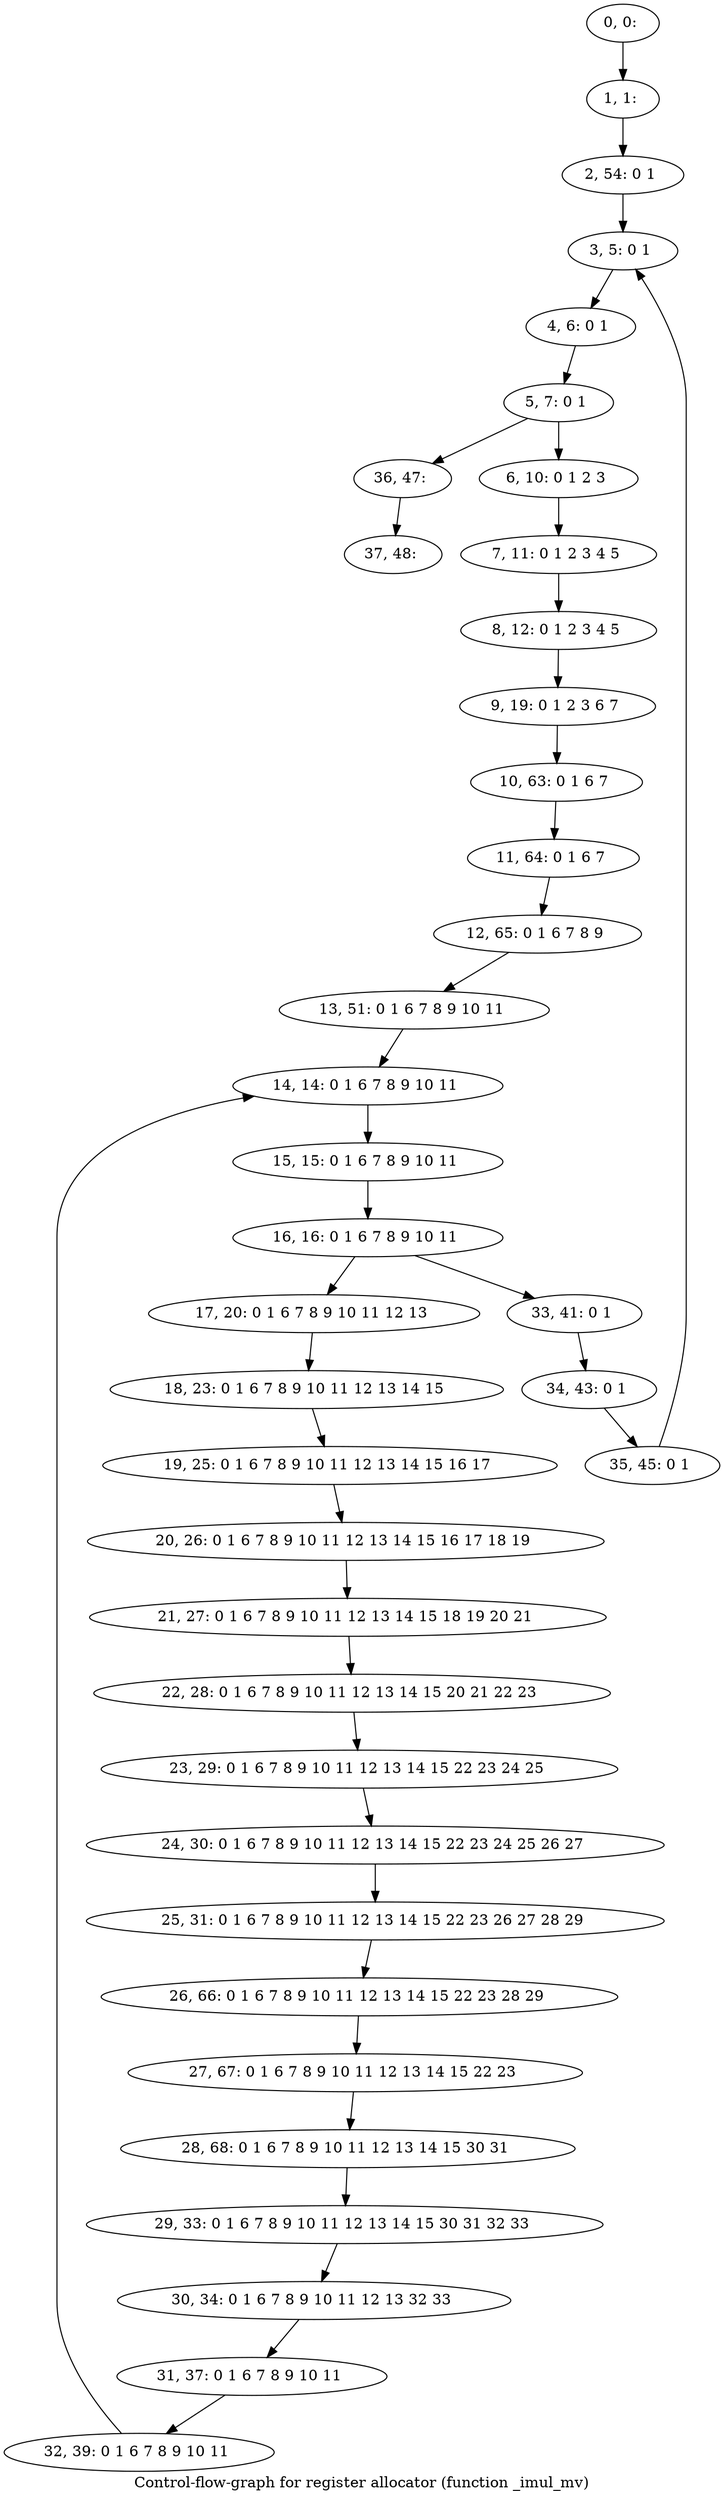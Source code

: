 digraph G {
graph [label="Control-flow-graph for register allocator (function _imul_mv)"]
0[label="0, 0: "];
1[label="1, 1: "];
2[label="2, 54: 0 1 "];
3[label="3, 5: 0 1 "];
4[label="4, 6: 0 1 "];
5[label="5, 7: 0 1 "];
6[label="6, 10: 0 1 2 3 "];
7[label="7, 11: 0 1 2 3 4 5 "];
8[label="8, 12: 0 1 2 3 4 5 "];
9[label="9, 19: 0 1 2 3 6 7 "];
10[label="10, 63: 0 1 6 7 "];
11[label="11, 64: 0 1 6 7 "];
12[label="12, 65: 0 1 6 7 8 9 "];
13[label="13, 51: 0 1 6 7 8 9 10 11 "];
14[label="14, 14: 0 1 6 7 8 9 10 11 "];
15[label="15, 15: 0 1 6 7 8 9 10 11 "];
16[label="16, 16: 0 1 6 7 8 9 10 11 "];
17[label="17, 20: 0 1 6 7 8 9 10 11 12 13 "];
18[label="18, 23: 0 1 6 7 8 9 10 11 12 13 14 15 "];
19[label="19, 25: 0 1 6 7 8 9 10 11 12 13 14 15 16 17 "];
20[label="20, 26: 0 1 6 7 8 9 10 11 12 13 14 15 16 17 18 19 "];
21[label="21, 27: 0 1 6 7 8 9 10 11 12 13 14 15 18 19 20 21 "];
22[label="22, 28: 0 1 6 7 8 9 10 11 12 13 14 15 20 21 22 23 "];
23[label="23, 29: 0 1 6 7 8 9 10 11 12 13 14 15 22 23 24 25 "];
24[label="24, 30: 0 1 6 7 8 9 10 11 12 13 14 15 22 23 24 25 26 27 "];
25[label="25, 31: 0 1 6 7 8 9 10 11 12 13 14 15 22 23 26 27 28 29 "];
26[label="26, 66: 0 1 6 7 8 9 10 11 12 13 14 15 22 23 28 29 "];
27[label="27, 67: 0 1 6 7 8 9 10 11 12 13 14 15 22 23 "];
28[label="28, 68: 0 1 6 7 8 9 10 11 12 13 14 15 30 31 "];
29[label="29, 33: 0 1 6 7 8 9 10 11 12 13 14 15 30 31 32 33 "];
30[label="30, 34: 0 1 6 7 8 9 10 11 12 13 32 33 "];
31[label="31, 37: 0 1 6 7 8 9 10 11 "];
32[label="32, 39: 0 1 6 7 8 9 10 11 "];
33[label="33, 41: 0 1 "];
34[label="34, 43: 0 1 "];
35[label="35, 45: 0 1 "];
36[label="36, 47: "];
37[label="37, 48: "];
0->1 ;
1->2 ;
2->3 ;
3->4 ;
4->5 ;
5->6 ;
5->36 ;
6->7 ;
7->8 ;
8->9 ;
9->10 ;
10->11 ;
11->12 ;
12->13 ;
13->14 ;
14->15 ;
15->16 ;
16->17 ;
16->33 ;
17->18 ;
18->19 ;
19->20 ;
20->21 ;
21->22 ;
22->23 ;
23->24 ;
24->25 ;
25->26 ;
26->27 ;
27->28 ;
28->29 ;
29->30 ;
30->31 ;
31->32 ;
32->14 ;
33->34 ;
34->35 ;
35->3 ;
36->37 ;
}
